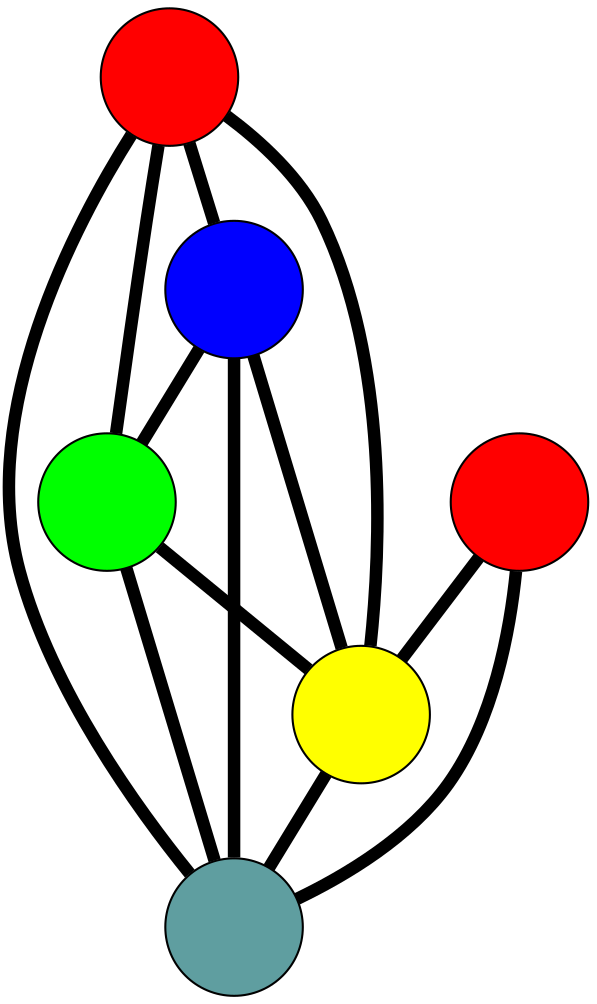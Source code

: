 graph G {
	graph [bb="-188.57,-127.43,138.08,89.731",
		overlap=false,
		sep=0.0,
		splines=true
	];
	node [color=black,
		fixedsize=true,
		fontname="Latin Modern Math",
		fontsize=42,
		height=.92,
		label="\N",
		penwidth=1,
		shape=circle,
		width=.92
	];
	edge [color=black,
		penwidth=6,
		style=bold
	];
	0	 [fillcolor=red,
		height=0.91667,
		label="",
		pos="31.073,-94.435",
		style=filled,
		width=0.91667];
	2	 [fillcolor=blue,
		height=0.91667,
		label="",
		pos="105.08,-37.217",
		style=filled,
		width=0.91667];
	0 -- 2	 [pos="57.374,-74.101 64.354,-68.705 71.89,-62.879 78.865,-57.486"];
	3	 [fillcolor=green,
		height=0.91667,
		label="",
		pos="84.274,53.981",
		style=filled,
		width=0.91667];
	0 -- 3	 [pos="42.226,-63.322 51.306,-37.992 64.06,-2.4099 73.136,22.909"];
	4	 [fillcolor=yellow,
		height=0.91667,
		label="",
		pos="-47.921,-32.219",
		style=filled,
		width=0.91667];
	0 -- 4	 [pos="4.7696,-73.718 -3.7579,-67.001 -13.212,-59.555 -21.732,-52.845"];
	5	 [fillcolor=cadetblue,
		height=0.91667,
		label="",
		pos="-16.933,56.731",
		style=filled,
		width=0.91667];
	0 -- 5	 [pos="21.01,-62.746 12.816,-36.946 1.307,-0.70489 -6.8827,25.083"];
	1	 [fillcolor=red,
		height=0.91667,
		label="",
		pos="-155.57,53.159",
		style=filled,
		width=0.91667];
	1 -- 4	 [pos="-129.51,32.491 -112.71,19.167 -90.941,1.9 -74.114,-11.446"];
	1 -- 5	 [pos="-122.37,54.014 -100.58,54.576 -72.183,55.307 -50.351,55.87"];
	2 -- 3	 [pos="97.686,-4.8074 95.724,3.7938 93.605,13.08 91.644,21.676"];
	2 -- 4	 [pos="71.882,-36.133 46.218,-35.294 10.861,-34.139 -14.786,-33.301"];
	2 -- 5	 [pos="78.906,-17.063 58.459,-1.3195 30.162,20.469 9.6196,36.286"];
	3 -- 4	 [pos="56.561,35.911 34,21.199 2.307,0.53316 -20.245,-14.172"];
	3 -- 5	 [pos="51.135,54.882 39.951,55.185 27.47,55.525 16.28,55.829"];
	4 -- 5	 [pos="-36.996,-0.85836 -34.033,7.6447 -30.827,16.85 -27.864,25.354"];
}
